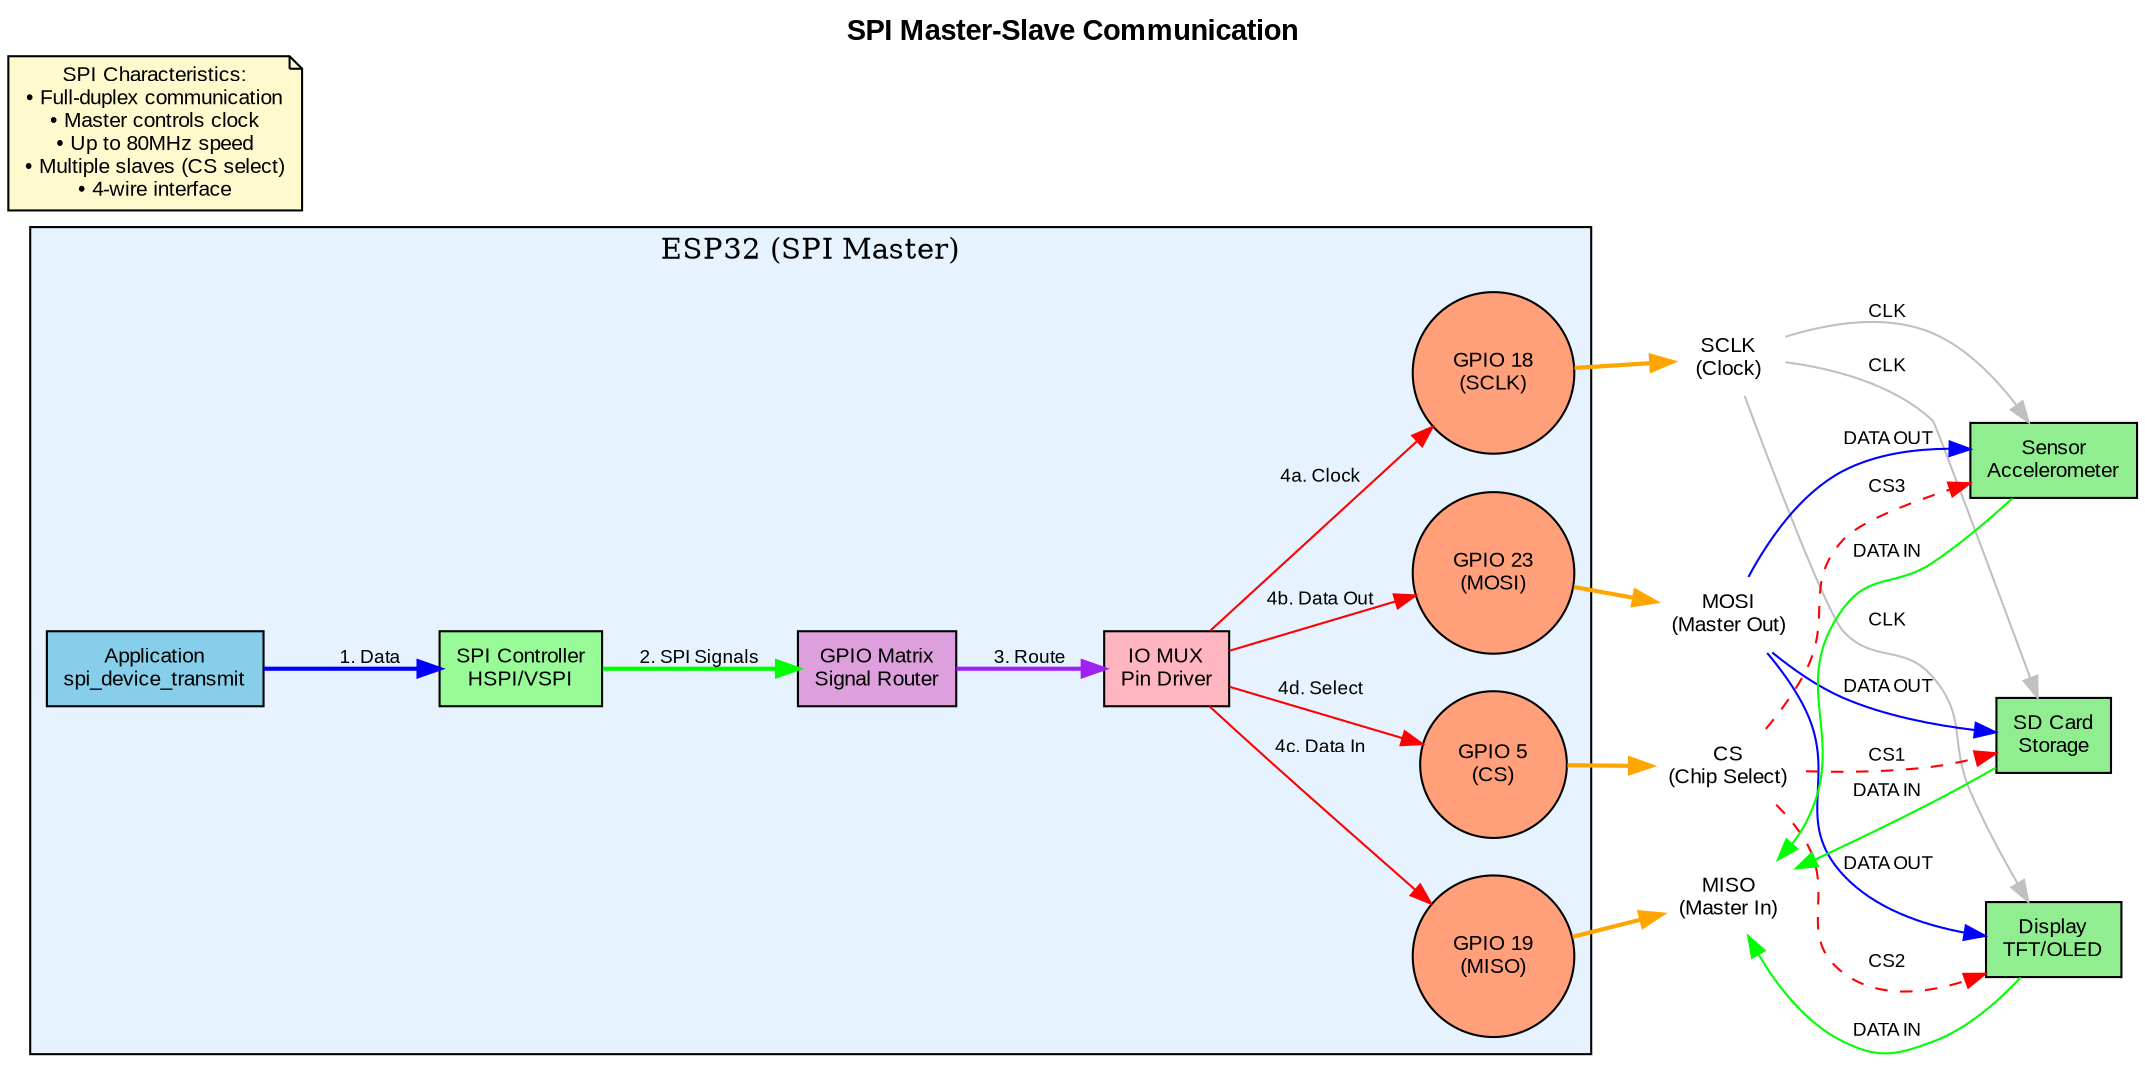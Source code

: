digraph SPI_Data_Flow {
    // Graph settings
    rankdir=LR;
    bgcolor="white";
    node [fontname="Arial", fontsize=10];
    edge [fontname="Arial", fontsize=9];
    compound=true;
    
    // ESP32 SPI Master
    subgraph cluster_master {
        label="ESP32 (SPI Master)";
        style=filled;
        fillcolor="#E6F3FF";
        
        app [label="Application\nspi_device_transmit", shape=box, style=filled, fillcolor="#87CEEB"];
        spi_ctrl [label="SPI Controller\nHSPI/VSPI", shape=box, style=filled, fillcolor="#98FB98"];
        gpio_matrix [label="GPIO Matrix\nSignal Router", shape=box, style=filled, fillcolor="#DDA0DD"];
        iomux [label="IO MUX\nPin Driver", shape=box, style=filled, fillcolor="#FFB6C1"];
        
        // SPI Pins
        sclk_pin [label="GPIO 18\n(SCLK)", shape=circle, style=filled, fillcolor="#FFA07A"];
        mosi_pin [label="GPIO 23\n(MOSI)", shape=circle, style=filled, fillcolor="#FFA07A"];
        miso_pin [label="GPIO 19\n(MISO)", shape=circle, style=filled, fillcolor="#FFA07A"];
        cs_pin [label="GPIO 5\n(CS)", shape=circle, style=filled, fillcolor="#FFA07A"];
    }
    
    // SPI Bus
    subgraph cluster_bus {
        label="SPI Bus";
        style=filled;
        fillcolor="#F5F5F5";
        
        sclk_line [label="SCLK\n(Clock)", shape=plaintext];
        mosi_line [label="MOSI\n(Master Out)", shape=plaintext];
        miso_line [label="MISO\n(Master In)", shape=plaintext];
        cs_line [label="CS\n(Chip Select)", shape=plaintext];
    }
    
    // SPI Devices
    device1 [label="SD Card\nStorage", shape=box, style=filled, fillcolor="#90EE90"];
    device2 [label="Display\nTFT/OLED", shape=box, style=filled, fillcolor="#90EE90"];
    device3 [label="Sensor\nAccelerometer", shape=box, style=filled, fillcolor="#90EE90"];
    
    // ESP32 internal flow
    app -> spi_ctrl [label="1. Data", color="blue", penwidth=2];
    spi_ctrl -> gpio_matrix [label="2. SPI Signals", color="green", penwidth=2];
    gpio_matrix -> iomux [label="3. Route", color="purple", penwidth=2];
    iomux -> sclk_pin [label="4a. Clock", color="red"];
    iomux -> mosi_pin [label="4b. Data Out", color="red"];
    iomux -> miso_pin [label="4c. Data In", color="red"];
    iomux -> cs_pin [label="4d. Select", color="red"];
    
    // Pin to bus connections
    sclk_pin -> sclk_line [color="orange", style=bold];
    mosi_pin -> mosi_line [color="orange", style=bold];
    miso_pin -> miso_line [color="orange", style=bold];
    cs_pin -> cs_line [color="orange", style=bold];
    
    // Bus to devices (SCLK and MOSI - Master to Slave)
    sclk_line -> device1 [label="CLK", color="gray"];
    sclk_line -> device2 [label="CLK", color="gray"];
    sclk_line -> device3 [label="CLK", color="gray"];
    mosi_line -> device1 [label="DATA OUT", color="blue"];
    mosi_line -> device2 [label="DATA OUT", color="blue"];
    mosi_line -> device3 [label="DATA OUT", color="blue"];
    
    // MISO - Slave to Master (reverse direction)
    device1 -> miso_line [label="DATA IN", color="green"];
    device2 -> miso_line [label="DATA IN", color="green"];
    device3 -> miso_line [label="DATA IN", color="green"];
    
    // Chip Select (individual)
    cs_line -> device1 [label="CS1", color="red", style=dashed];
    cs_line -> device2 [label="CS2", color="red", style=dashed];
    cs_line -> device3 [label="CS3", color="red", style=dashed];
    
    // SPI characteristics
    characteristics [label="SPI Characteristics:\n• Full-duplex communication\n• Master controls clock\n• Up to 80MHz speed\n• Multiple slaves (CS select)\n• 4-wire interface", 
                    shape=note, style=filled, fillcolor="#FFFACD"];
    
    // Position devices
    {rank=same; device1; device2; device3}
    {rank=same; sclk_line; mosi_line; miso_line; cs_line}
    
    // Title
    label="SPI Master-Slave Communication";
    labelloc="t";
    fontsize=14;
    fontname="Arial Bold";
}
